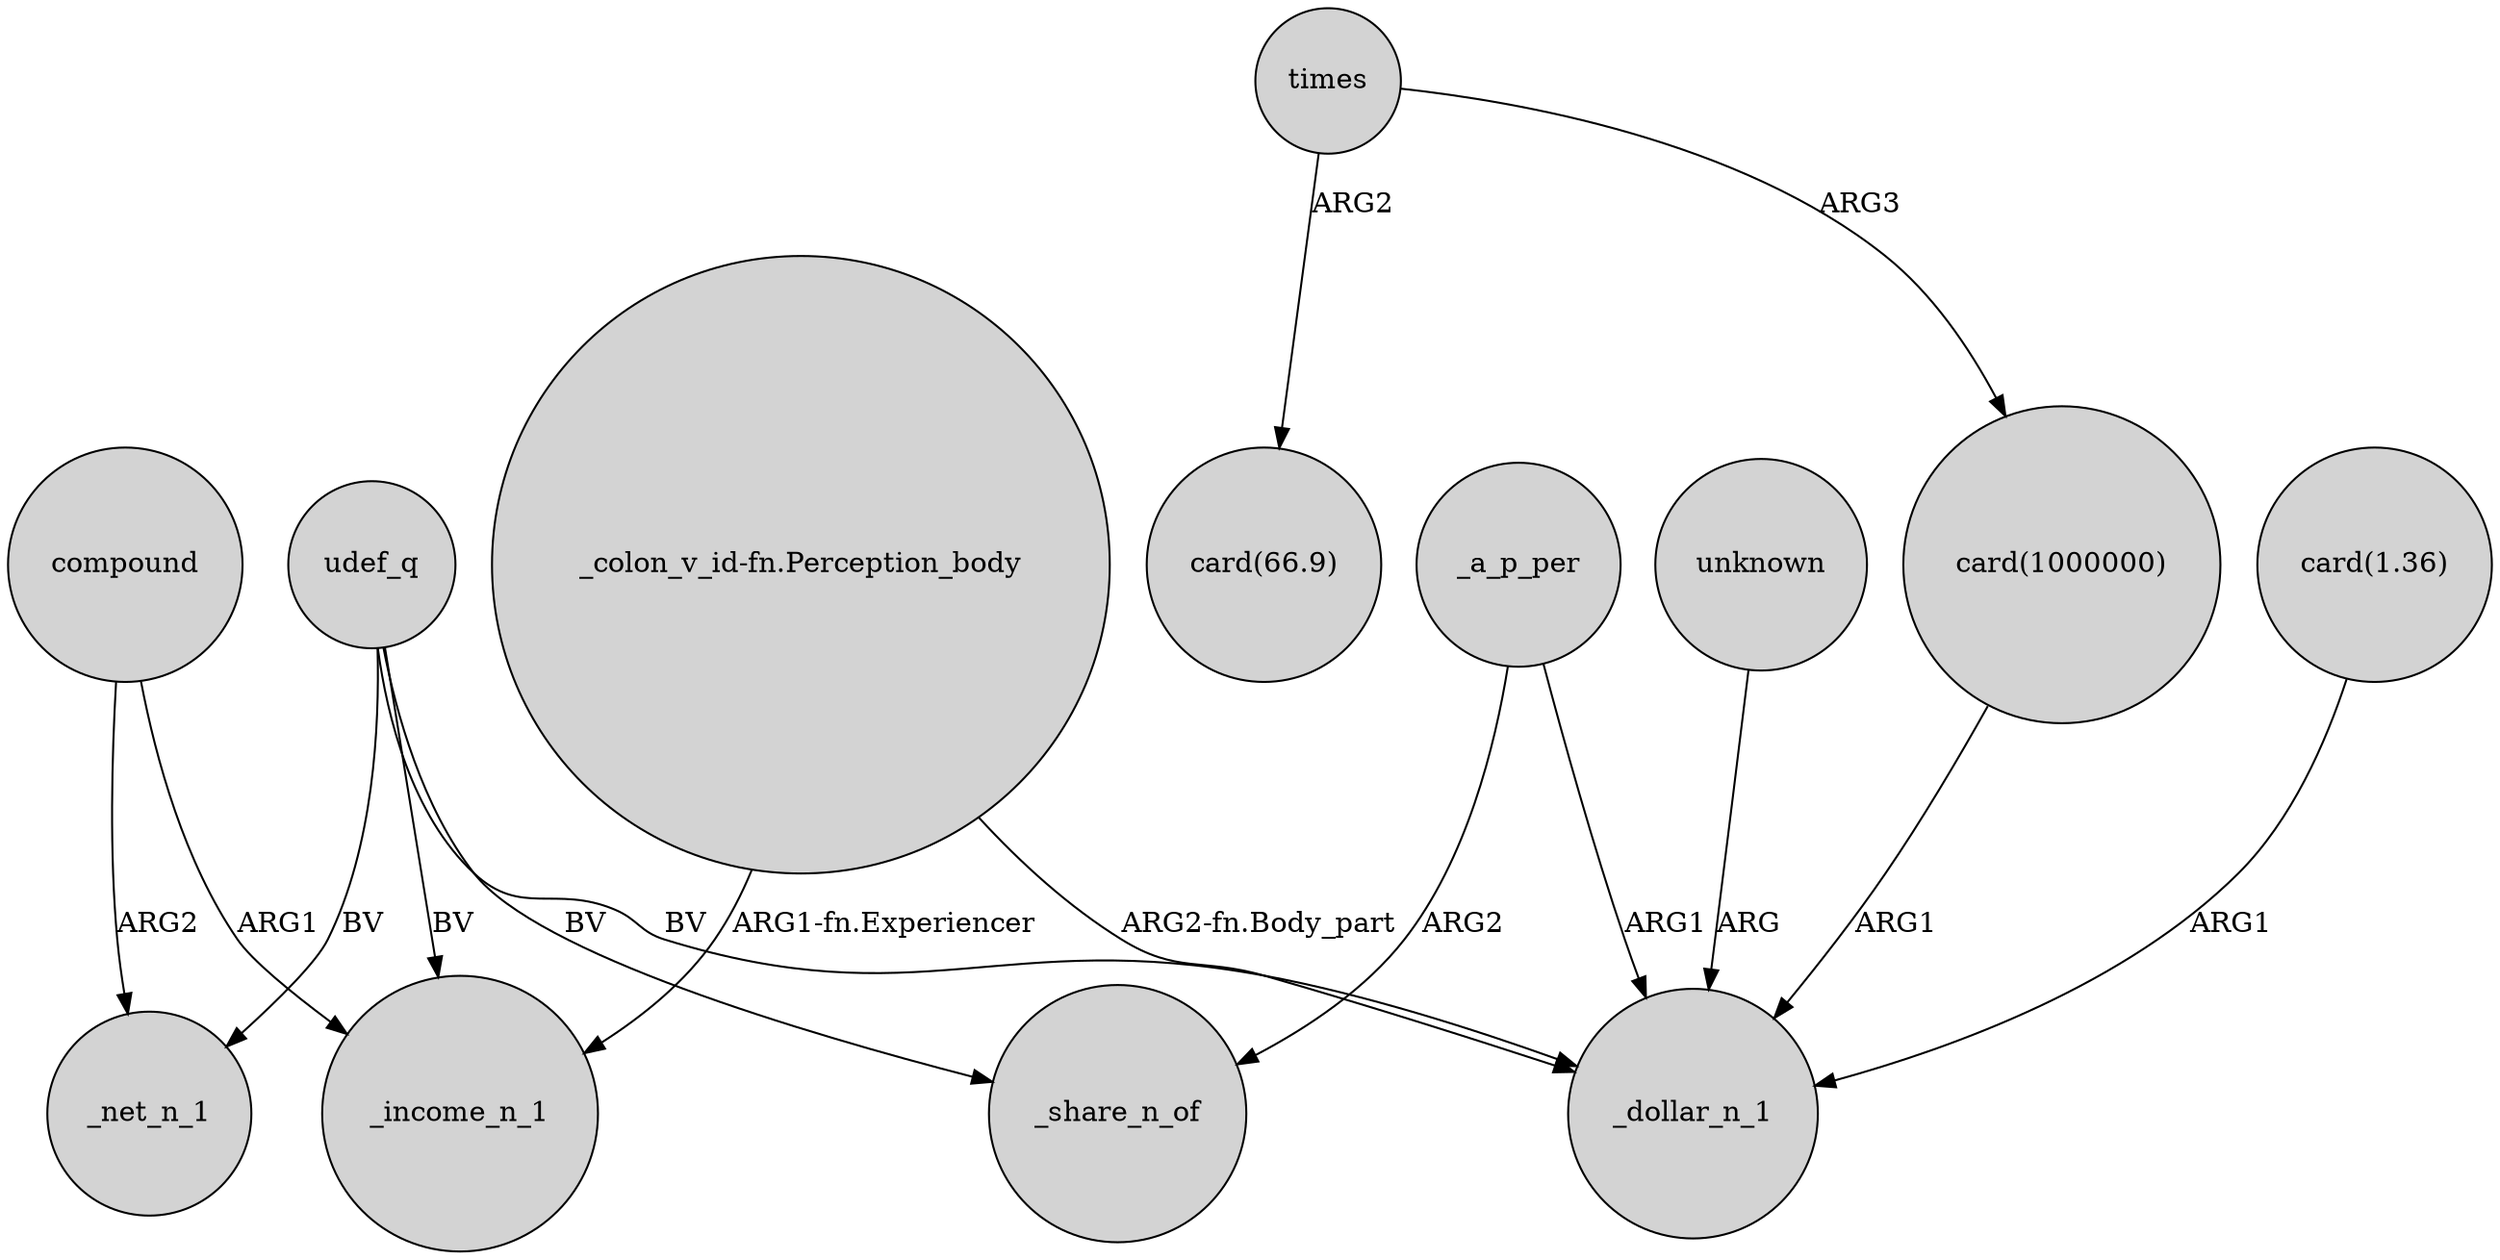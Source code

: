 digraph {
	node [shape=circle style=filled]
	compound -> _income_n_1 [label=ARG1]
	times -> "card(1000000)" [label=ARG3]
	_a_p_per -> _share_n_of [label=ARG2]
	"card(1.36)" -> _dollar_n_1 [label=ARG1]
	"_colon_v_id-fn.Perception_body" -> _income_n_1 [label="ARG1-fn.Experiencer"]
	udef_q -> _net_n_1 [label=BV]
	udef_q -> _share_n_of [label=BV]
	compound -> _net_n_1 [label=ARG2]
	udef_q -> _dollar_n_1 [label=BV]
	times -> "card(66.9)" [label=ARG2]
	"card(1000000)" -> _dollar_n_1 [label=ARG1]
	unknown -> _dollar_n_1 [label=ARG]
	udef_q -> _income_n_1 [label=BV]
	_a_p_per -> _dollar_n_1 [label=ARG1]
	"_colon_v_id-fn.Perception_body" -> _dollar_n_1 [label="ARG2-fn.Body_part"]
}
